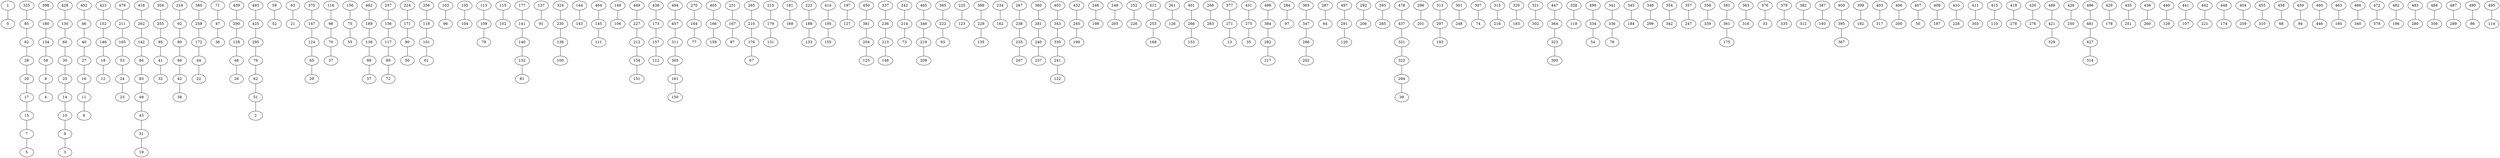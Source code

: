 graph G {
  1 -- 0;
  7 -- 5;
  8 -- 4;
  9 -- 3;
  10 -- 9;
  11 -- 6;
  14 -- 10;
  15 -- 7;
  16 -- 11;
  17 -- 15;
  18 -- 12;
  20 -- 17;
  24 -- 23;
  25 -- 14;
  27 -- 16;
  28 -- 20;
  30 -- 25;
  31 -- 19;
  40 -- 27;
  41 -- 32;
  42 -- 38;
  43 -- 31;
  44 -- 22;
  46 -- 40;
  47 -- 36;
  48 -- 26;
  49 -- 43;
  51 -- 2;
  53 -- 24;
  58 -- 8;
  59 -- 52;
  60 -- 30;
  62 -- 51;
  63 -- 21;
  65 -- 29;
  66 -- 42;
  70 -- 37;
  71 -- 47;
  75 -- 55;
  76 -- 62;
  80 -- 66;
  82 -- 28;
  83 -- 49;
  84 -- 83;
  85 -- 82;
  88 -- 57;
  89 -- 72;
  90 -- 56;
  92 -- 80;
  95 -- 41;
  98 -- 70;
  101 -- 61;
  103 -- 96;
  105 -- 104;
  109 -- 79;
  113 -- 109;
  115 -- 102;
  116 -- 98;
  117 -- 89;
  118 -- 101;
  124 -- 65;
  128 -- 48;
  130 -- 60;
  132 -- 81;
  134 -- 58;
  136 -- 117;
  137 -- 91;
  138 -- 88;
  139 -- 100;
  140 -- 132;
  141 -- 140;
  142 -- 84;
  144 -- 143;
  145 -- 111;
  146 -- 18;
  147 -- 124;
  149 -- 106;
  152 -- 146;
  154 -- 151;
  156 -- 75;
  157 -- 112;
  161 -- 150;
  164 -- 77;
  165 -- 53;
  166 -- 159;
  167 -- 87;
  171 -- 90;
  172 -- 44;
  173 -- 157;
  176 -- 67;
  177 -- 141;
  179 -- 131;
  180 -- 134;
  181 -- 169;
  188 -- 133;
  189 -- 138;
  195 -- 155;
  197 -- 127;
  204 -- 125;
  210 -- 176;
  211 -- 165;
  212 -- 154;
  213 -- 148;
  214 -- 73;
  215 -- 179;
  218 -- 92;
  219 -- 209;
  222 -- 93;
  223 -- 188;
  224 -- 171;
  225 -- 123;
  227 -- 212;
  229 -- 135;
  230 -- 139;
  231 -- 167;
  234 -- 162;
  235 -- 207;
  236 -- 213;
  238 -- 235;
  240 -- 237;
  241 -- 122;
  242 -- 214;
  245 -- 199;
  246 -- 198;
  249 -- 205;
  252 -- 226;
  253 -- 168;
  255 -- 95;
  256 -- 118;
  257 -- 136;
  258 -- 172;
  261 -- 126;
  262 -- 142;
  265 -- 210;
  266 -- 153;
  267 -- 238;
  268 -- 263;
  270 -- 164;
  271 -- 13;
  275 -- 35;
  281 -- 240;
  282 -- 217;
  284 -- 97;
  286 -- 202;
  287 -- 64;
  290 -- 128;
  291 -- 120;
  292 -- 206;
  293 -- 285;
  294 -- 39;
  295 -- 76;
  296 -- 201;
  297 -- 192;
  301 -- 248;
  304 -- 255;
  305 -- 161;
  307 -- 74;
  311 -- 305;
  313 -- 297;
  315 -- 216;
  320 -- 183;
  321 -- 302;
  322 -- 294;
  323 -- 300;
  324 -- 230;
  325 -- 85;
  328 -- 119;
  330 -- 241;
  331 -- 322;
  334 -- 54;
  336 -- 78;
  337 -- 236;
  341 -- 336;
  343 -- 330;
  345 -- 184;
  346 -- 219;
  347 -- 286;
  348 -- 299;
  354 -- 342;
  357 -- 247;
  358 -- 339;
  360 -- 281;
  361 -- 175;
  363 -- 316;
  364 -- 323;
  365 -- 347;
  375 -- 147;
  376 -- 33;
  377 -- 271;
  379 -- 335;
  380 -- 258;
  381 -- 204;
  382 -- 312;
  384 -- 282;
  385 -- 222;
  387 -- 193;
  389 -- 229;
  391 -- 361;
  395 -- 367;
  398 -- 180;
  399 -- 182;
  400 -- 395;
  401 -- 266;
  402 -- 343;
  403 -- 317;
  405 -- 166;
  406 -- 200;
  407 -- 50;
  408 -- 187;
  410 -- 228;
  411 -- 303;
  412 -- 253;
  414 -- 195;
  415 -- 110;
  418 -- 262;
  419 -- 278;
  420 -- 276;
  421 -- 329;
  423 -- 152;
  425 -- 295;
  426 -- 250;
  427 -- 314;
  428 -- 130;
  429 -- 178;
  431 -- 275;
  432 -- 245;
  435 -- 251;
  436 -- 173;
  437 -- 331;
  438 -- 260;
  439 -- 290;
  440 -- 129;
  441 -- 107;
  442 -- 221;
  447 -- 364;
  448 -- 174;
  449 -- 227;
  450 -- 381;
  452 -- 46;
  454 -- 259;
  455 -- 310;
  457 -- 311;
  458 -- 68;
  459 -- 94;
  460 -- 446;
  462 -- 189;
  463 -- 160;
  464 -- 145;
  465 -- 346;
  466 -- 340;
  472 -- 378;
  478 -- 437;
  479 -- 211;
  481 -- 427;
  482 -- 196;
  483 -- 280;
  484 -- 356;
  487 -- 289;
  489 -- 421;
  490 -- 86;
  493 -- 425;
  494 -- 457;
  495 -- 114;
  496 -- 481;
  497 -- 291;
  498 -- 384;
  499 -- 334;
}